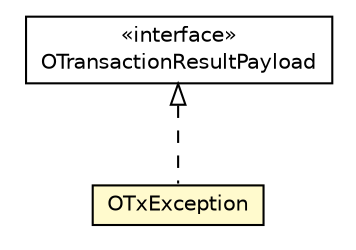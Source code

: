 #!/usr/local/bin/dot
#
# Class diagram 
# Generated by UMLGraph version R5_6-24-gf6e263 (http://www.umlgraph.org/)
#

digraph G {
	edge [fontname="Helvetica",fontsize=10,labelfontname="Helvetica",labelfontsize=10];
	node [fontname="Helvetica",fontsize=10,shape=plaintext];
	nodesep=0.25;
	ranksep=0.5;
	// com.orientechnologies.orient.server.distributed.impl.task.transaction.OTxException
	c7672967 [label=<<table title="com.orientechnologies.orient.server.distributed.impl.task.transaction.OTxException" border="0" cellborder="1" cellspacing="0" cellpadding="2" port="p" bgcolor="lemonChiffon" href="./OTxException.html">
		<tr><td><table border="0" cellspacing="0" cellpadding="1">
<tr><td align="center" balign="center"> OTxException </td></tr>
		</table></td></tr>
		</table>>, URL="./OTxException.html", fontname="Helvetica", fontcolor="black", fontsize=10.0];
	// com.orientechnologies.orient.server.distributed.impl.task.transaction.OTransactionResultPayload
	c7672971 [label=<<table title="com.orientechnologies.orient.server.distributed.impl.task.transaction.OTransactionResultPayload" border="0" cellborder="1" cellspacing="0" cellpadding="2" port="p" href="./OTransactionResultPayload.html">
		<tr><td><table border="0" cellspacing="0" cellpadding="1">
<tr><td align="center" balign="center"> &#171;interface&#187; </td></tr>
<tr><td align="center" balign="center"> OTransactionResultPayload </td></tr>
		</table></td></tr>
		</table>>, URL="./OTransactionResultPayload.html", fontname="Helvetica", fontcolor="black", fontsize=10.0];
	//com.orientechnologies.orient.server.distributed.impl.task.transaction.OTxException implements com.orientechnologies.orient.server.distributed.impl.task.transaction.OTransactionResultPayload
	c7672971:p -> c7672967:p [dir=back,arrowtail=empty,style=dashed];
}

